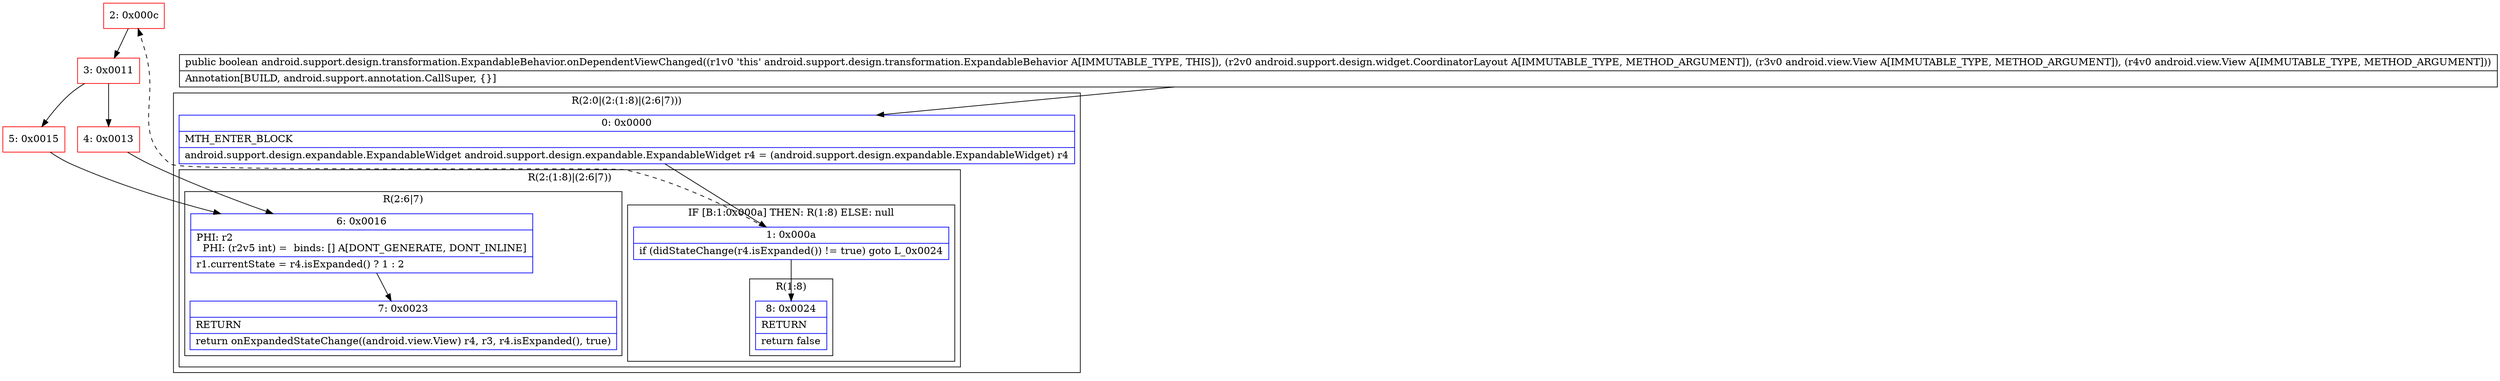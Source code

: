 digraph "CFG forandroid.support.design.transformation.ExpandableBehavior.onDependentViewChanged(Landroid\/support\/design\/widget\/CoordinatorLayout;Landroid\/view\/View;Landroid\/view\/View;)Z" {
subgraph cluster_Region_408137951 {
label = "R(2:0|(2:(1:8)|(2:6|7)))";
node [shape=record,color=blue];
Node_0 [shape=record,label="{0\:\ 0x0000|MTH_ENTER_BLOCK\l|android.support.design.expandable.ExpandableWidget android.support.design.expandable.ExpandableWidget r4 = (android.support.design.expandable.ExpandableWidget) r4\l}"];
subgraph cluster_Region_1230201647 {
label = "R(2:(1:8)|(2:6|7))";
node [shape=record,color=blue];
subgraph cluster_IfRegion_1773804742 {
label = "IF [B:1:0x000a] THEN: R(1:8) ELSE: null";
node [shape=record,color=blue];
Node_1 [shape=record,label="{1\:\ 0x000a|if (didStateChange(r4.isExpanded()) != true) goto L_0x0024\l}"];
subgraph cluster_Region_803913952 {
label = "R(1:8)";
node [shape=record,color=blue];
Node_8 [shape=record,label="{8\:\ 0x0024|RETURN\l|return false\l}"];
}
}
subgraph cluster_Region_1542658347 {
label = "R(2:6|7)";
node [shape=record,color=blue];
Node_6 [shape=record,label="{6\:\ 0x0016|PHI: r2 \l  PHI: (r2v5 int) =  binds: [] A[DONT_GENERATE, DONT_INLINE]\l|r1.currentState = r4.isExpanded() ? 1 : 2\l}"];
Node_7 [shape=record,label="{7\:\ 0x0023|RETURN\l|return onExpandedStateChange((android.view.View) r4, r3, r4.isExpanded(), true)\l}"];
}
}
}
Node_2 [shape=record,color=red,label="{2\:\ 0x000c}"];
Node_3 [shape=record,color=red,label="{3\:\ 0x0011}"];
Node_4 [shape=record,color=red,label="{4\:\ 0x0013}"];
Node_5 [shape=record,color=red,label="{5\:\ 0x0015}"];
MethodNode[shape=record,label="{public boolean android.support.design.transformation.ExpandableBehavior.onDependentViewChanged((r1v0 'this' android.support.design.transformation.ExpandableBehavior A[IMMUTABLE_TYPE, THIS]), (r2v0 android.support.design.widget.CoordinatorLayout A[IMMUTABLE_TYPE, METHOD_ARGUMENT]), (r3v0 android.view.View A[IMMUTABLE_TYPE, METHOD_ARGUMENT]), (r4v0 android.view.View A[IMMUTABLE_TYPE, METHOD_ARGUMENT]))  | Annotation[BUILD, android.support.annotation.CallSuper, \{\}]\l}"];
MethodNode -> Node_0;
Node_0 -> Node_1;
Node_1 -> Node_2[style=dashed];
Node_1 -> Node_8;
Node_6 -> Node_7;
Node_2 -> Node_3;
Node_3 -> Node_4;
Node_3 -> Node_5;
Node_4 -> Node_6;
Node_5 -> Node_6;
}

